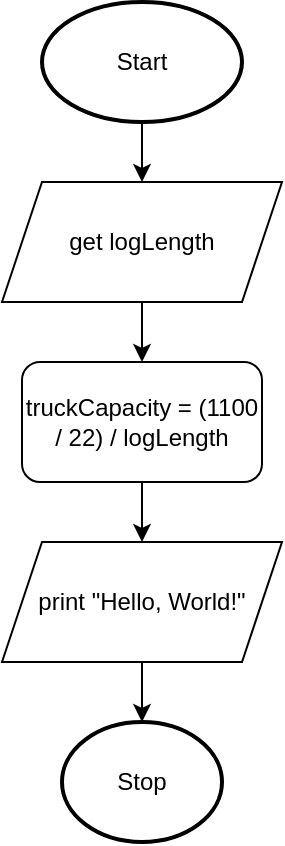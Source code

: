 <mxfile>
    <diagram id="q7JZCSy0gCoaakLFXjkL" name="Page-1">
        <mxGraphModel dx="1074" dy="709" grid="1" gridSize="10" guides="1" tooltips="1" connect="1" arrows="1" fold="1" page="1" pageScale="1" pageWidth="827" pageHeight="1169" math="0" shadow="0">
            <root>
                <mxCell id="0"/>
                <mxCell id="1" parent="0"/>
                <mxCell id="UU87T6980Cu5oJlrGXCf-46" style="edgeStyle=none;html=1;exitX=0.5;exitY=1;exitDx=0;exitDy=0;exitPerimeter=0;entryX=0.5;entryY=0;entryDx=0;entryDy=0;" edge="1" parent="1" source="2" target="UU87T6980Cu5oJlrGXCf-45">
                    <mxGeometry relative="1" as="geometry"/>
                </mxCell>
                <mxCell id="2" value="Start" style="strokeWidth=2;html=1;shape=mxgraph.flowchart.start_1;whiteSpace=wrap;" parent="1" vertex="1">
                    <mxGeometry x="80" y="20" width="100" height="60" as="geometry"/>
                </mxCell>
                <mxCell id="11" value="Stop" style="strokeWidth=2;html=1;shape=mxgraph.flowchart.start_1;whiteSpace=wrap;" parent="1" vertex="1">
                    <mxGeometry x="90" y="380" width="80" height="60" as="geometry"/>
                </mxCell>
                <mxCell id="45" style="edgeStyle=none;rounded=0;html=1;exitX=0.5;exitY=1;exitDx=0;exitDy=0;entryX=0.5;entryY=0;entryDx=0;entryDy=0;entryPerimeter=0;" parent="1" source="44" target="11" edge="1">
                    <mxGeometry relative="1" as="geometry"/>
                </mxCell>
                <mxCell id="44" value="print &quot;Hello, World!&quot;" style="shape=parallelogram;perimeter=parallelogramPerimeter;whiteSpace=wrap;html=1;fixedSize=1;" parent="1" vertex="1">
                    <mxGeometry x="60" y="290" width="140" height="60" as="geometry"/>
                </mxCell>
                <mxCell id="UU87T6980Cu5oJlrGXCf-48" style="edgeStyle=none;html=1;exitX=0.5;exitY=1;exitDx=0;exitDy=0;entryX=0.5;entryY=0;entryDx=0;entryDy=0;" edge="1" parent="1" source="UU87T6980Cu5oJlrGXCf-45" target="UU87T6980Cu5oJlrGXCf-47">
                    <mxGeometry relative="1" as="geometry"/>
                </mxCell>
                <mxCell id="UU87T6980Cu5oJlrGXCf-45" value="get logLength" style="shape=parallelogram;perimeter=parallelogramPerimeter;whiteSpace=wrap;html=1;fixedSize=1;" vertex="1" parent="1">
                    <mxGeometry x="60" y="110" width="140" height="60" as="geometry"/>
                </mxCell>
                <mxCell id="UU87T6980Cu5oJlrGXCf-49" style="edgeStyle=none;html=1;exitX=0.5;exitY=1;exitDx=0;exitDy=0;entryX=0.5;entryY=0;entryDx=0;entryDy=0;" edge="1" parent="1" source="UU87T6980Cu5oJlrGXCf-47" target="44">
                    <mxGeometry relative="1" as="geometry"/>
                </mxCell>
                <mxCell id="UU87T6980Cu5oJlrGXCf-47" value="&lt;span&gt;truckCapacity = (1100 / 22) / logLength&lt;/span&gt;" style="rounded=1;whiteSpace=wrap;html=1;" vertex="1" parent="1">
                    <mxGeometry x="70" y="200" width="120" height="60" as="geometry"/>
                </mxCell>
            </root>
        </mxGraphModel>
    </diagram>
</mxfile>
